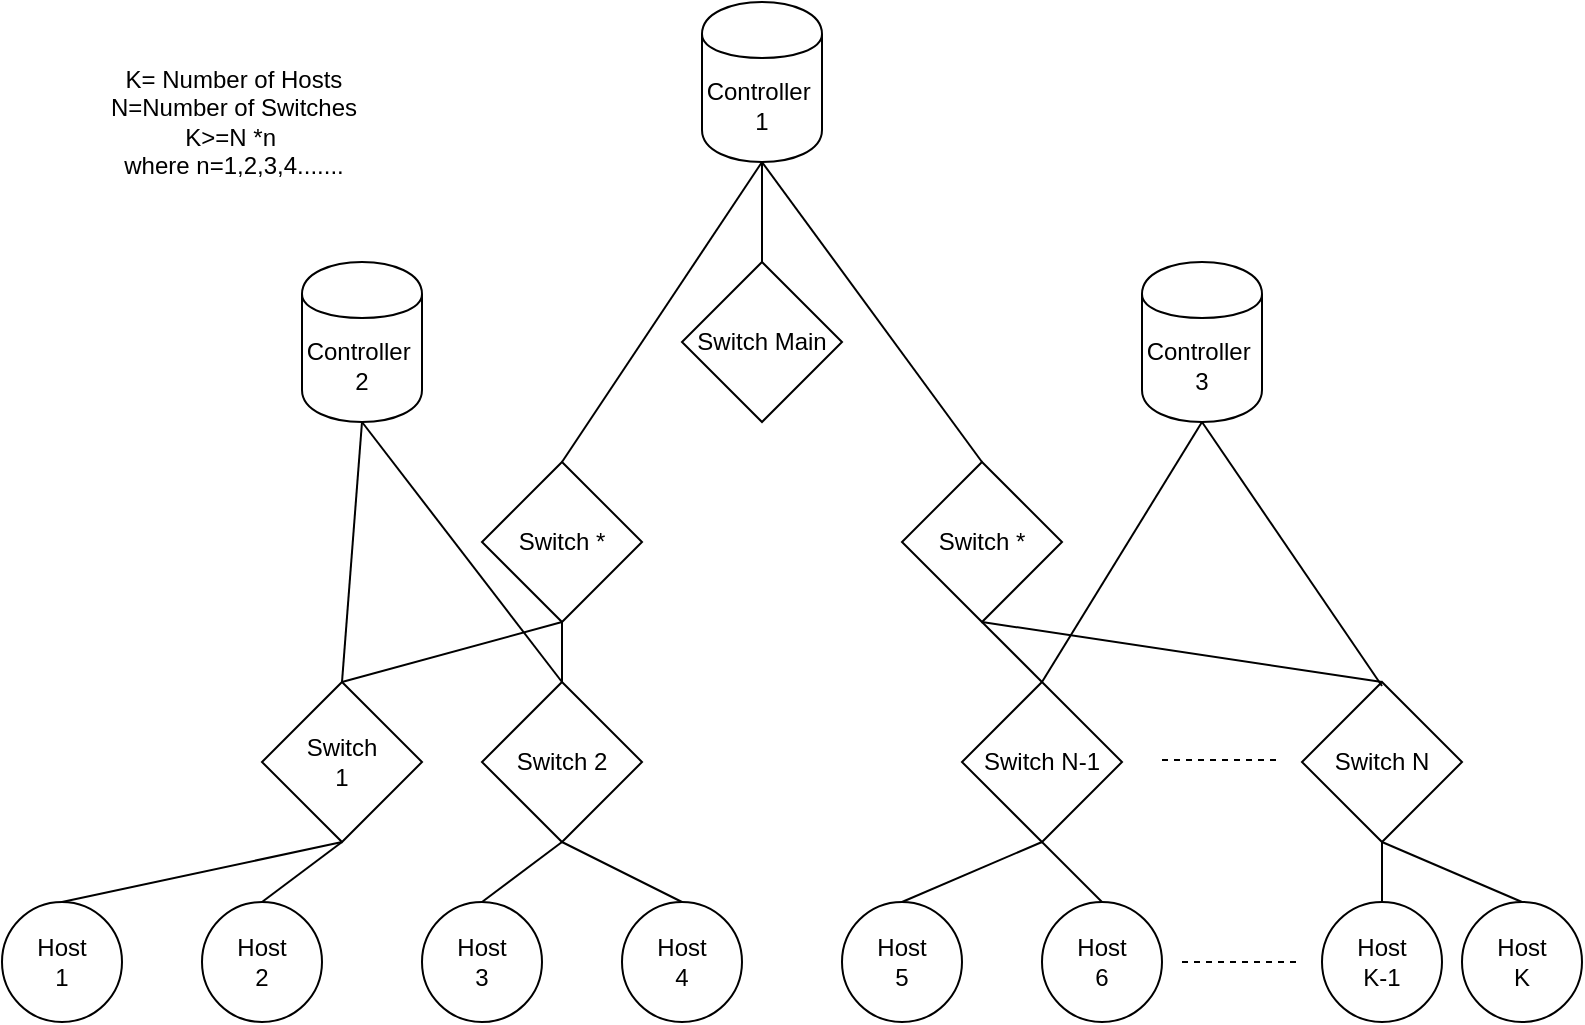 <mxfile version="10.4.2" type="github"><diagram id="NNOJ3hSxrd4yltF6acg6" name="Page-1"><mxGraphModel dx="1331" dy="779" grid="1" gridSize="10" guides="1" tooltips="1" connect="1" arrows="1" fold="1" page="1" pageScale="1" pageWidth="850" pageHeight="1100" math="0" shadow="0"><root><mxCell id="0"/><mxCell id="1" parent="0"/><mxCell id="9kCrUfjhW8bWxMYNe0P5-1" value="Controller&amp;nbsp;&lt;br&gt;1&lt;br&gt;" style="shape=cylinder;whiteSpace=wrap;html=1;boundedLbl=1;backgroundOutline=1;" vertex="1" parent="1"><mxGeometry x="380" y="30" width="60" height="80" as="geometry"/></mxCell><mxCell id="9kCrUfjhW8bWxMYNe0P5-2" value="Controller&amp;nbsp;&lt;br&gt;2&lt;br&gt;" style="shape=cylinder;whiteSpace=wrap;html=1;boundedLbl=1;backgroundOutline=1;" vertex="1" parent="1"><mxGeometry x="180" y="160" width="60" height="80" as="geometry"/></mxCell><mxCell id="9kCrUfjhW8bWxMYNe0P5-3" value="Controller&amp;nbsp;&lt;br&gt;3&lt;br&gt;" style="shape=cylinder;whiteSpace=wrap;html=1;boundedLbl=1;backgroundOutline=1;" vertex="1" parent="1"><mxGeometry x="600" y="160" width="60" height="80" as="geometry"/></mxCell><mxCell id="9kCrUfjhW8bWxMYNe0P5-4" value="Switch Main" style="rhombus;whiteSpace=wrap;html=1;" vertex="1" parent="1"><mxGeometry x="370" y="160" width="80" height="80" as="geometry"/></mxCell><mxCell id="9kCrUfjhW8bWxMYNe0P5-5" value="Switch *" style="rhombus;whiteSpace=wrap;html=1;" vertex="1" parent="1"><mxGeometry x="270" y="260" width="80" height="80" as="geometry"/></mxCell><mxCell id="9kCrUfjhW8bWxMYNe0P5-6" value="Switch *" style="rhombus;whiteSpace=wrap;html=1;" vertex="1" parent="1"><mxGeometry x="480" y="260" width="80" height="80" as="geometry"/></mxCell><mxCell id="9kCrUfjhW8bWxMYNe0P5-7" value="Switch&lt;br&gt;1&lt;br&gt;" style="rhombus;whiteSpace=wrap;html=1;" vertex="1" parent="1"><mxGeometry x="160" y="370" width="80" height="80" as="geometry"/></mxCell><mxCell id="9kCrUfjhW8bWxMYNe0P5-8" value="Switch 2" style="rhombus;whiteSpace=wrap;html=1;" vertex="1" parent="1"><mxGeometry x="270" y="370" width="80" height="80" as="geometry"/></mxCell><mxCell id="9kCrUfjhW8bWxMYNe0P5-9" value="Switch N-1" style="rhombus;whiteSpace=wrap;html=1;" vertex="1" parent="1"><mxGeometry x="510" y="370" width="80" height="80" as="geometry"/></mxCell><mxCell id="9kCrUfjhW8bWxMYNe0P5-11" value="Switch N" style="rhombus;whiteSpace=wrap;html=1;" vertex="1" parent="1"><mxGeometry x="680" y="370" width="80" height="80" as="geometry"/></mxCell><mxCell id="9kCrUfjhW8bWxMYNe0P5-15" value="" style="endArrow=none;dashed=1;html=1;" edge="1" parent="1"><mxGeometry width="50" height="50" relative="1" as="geometry"><mxPoint x="610" y="409" as="sourcePoint"/><mxPoint x="670" y="409" as="targetPoint"/></mxGeometry></mxCell><mxCell id="9kCrUfjhW8bWxMYNe0P5-16" value="Host&lt;br&gt;1&lt;br&gt;" style="ellipse;whiteSpace=wrap;html=1;aspect=fixed;" vertex="1" parent="1"><mxGeometry x="30" y="480" width="60" height="60" as="geometry"/></mxCell><mxCell id="9kCrUfjhW8bWxMYNe0P5-17" value="Host&lt;br&gt;2&lt;br&gt;" style="ellipse;whiteSpace=wrap;html=1;aspect=fixed;" vertex="1" parent="1"><mxGeometry x="130" y="480" width="60" height="60" as="geometry"/></mxCell><mxCell id="9kCrUfjhW8bWxMYNe0P5-18" value="Host&lt;br&gt;5&lt;br&gt;" style="ellipse;whiteSpace=wrap;html=1;aspect=fixed;" vertex="1" parent="1"><mxGeometry x="450" y="480" width="60" height="60" as="geometry"/></mxCell><mxCell id="9kCrUfjhW8bWxMYNe0P5-19" value="Host&lt;br&gt;3&lt;br&gt;" style="ellipse;whiteSpace=wrap;html=1;aspect=fixed;" vertex="1" parent="1"><mxGeometry x="240" y="480" width="60" height="60" as="geometry"/></mxCell><mxCell id="9kCrUfjhW8bWxMYNe0P5-20" value="Host&lt;br&gt;4&lt;br&gt;" style="ellipse;whiteSpace=wrap;html=1;aspect=fixed;" vertex="1" parent="1"><mxGeometry x="340" y="480" width="60" height="60" as="geometry"/></mxCell><mxCell id="9kCrUfjhW8bWxMYNe0P5-21" value="Host&lt;br&gt;6&lt;br&gt;" style="ellipse;whiteSpace=wrap;html=1;aspect=fixed;" vertex="1" parent="1"><mxGeometry x="550" y="480" width="60" height="60" as="geometry"/></mxCell><mxCell id="9kCrUfjhW8bWxMYNe0P5-24" value="" style="endArrow=none;html=1;entryX=0.5;entryY=1;entryDx=0;entryDy=0;exitX=0.5;exitY=0;exitDx=0;exitDy=0;" edge="1" parent="1" source="9kCrUfjhW8bWxMYNe0P5-7" target="9kCrUfjhW8bWxMYNe0P5-2"><mxGeometry width="50" height="50" relative="1" as="geometry"><mxPoint x="60" y="890" as="sourcePoint"/><mxPoint x="110" y="840" as="targetPoint"/></mxGeometry></mxCell><mxCell id="9kCrUfjhW8bWxMYNe0P5-37" value="" style="endArrow=none;html=1;entryX=0.5;entryY=1;entryDx=0;entryDy=0;exitX=0.5;exitY=0;exitDx=0;exitDy=0;" edge="1" parent="1" source="9kCrUfjhW8bWxMYNe0P5-5" target="9kCrUfjhW8bWxMYNe0P5-1"><mxGeometry width="50" height="50" relative="1" as="geometry"><mxPoint x="180" y="380" as="sourcePoint"/><mxPoint x="220" y="250" as="targetPoint"/></mxGeometry></mxCell><mxCell id="9kCrUfjhW8bWxMYNe0P5-38" value="" style="endArrow=none;html=1;exitX=0.5;exitY=0;exitDx=0;exitDy=0;" edge="1" parent="1" source="9kCrUfjhW8bWxMYNe0P5-6"><mxGeometry width="50" height="50" relative="1" as="geometry"><mxPoint x="320" y="270" as="sourcePoint"/><mxPoint x="410" y="110" as="targetPoint"/></mxGeometry></mxCell><mxCell id="9kCrUfjhW8bWxMYNe0P5-39" value="" style="endArrow=none;html=1;exitX=0.5;exitY=0;exitDx=0;exitDy=0;" edge="1" parent="1" source="9kCrUfjhW8bWxMYNe0P5-4"><mxGeometry width="50" height="50" relative="1" as="geometry"><mxPoint x="530" y="270" as="sourcePoint"/><mxPoint x="410" y="110" as="targetPoint"/></mxGeometry></mxCell><mxCell id="9kCrUfjhW8bWxMYNe0P5-40" value="" style="endArrow=none;html=1;entryX=0.5;entryY=1;entryDx=0;entryDy=0;exitX=0.5;exitY=0;exitDx=0;exitDy=0;" edge="1" parent="1" source="9kCrUfjhW8bWxMYNe0P5-8" target="9kCrUfjhW8bWxMYNe0P5-2"><mxGeometry width="50" height="50" relative="1" as="geometry"><mxPoint x="180" y="380" as="sourcePoint"/><mxPoint x="220" y="250" as="targetPoint"/></mxGeometry></mxCell><mxCell id="9kCrUfjhW8bWxMYNe0P5-42" value="" style="endArrow=none;html=1;entryX=0.5;entryY=1;entryDx=0;entryDy=0;exitX=0.5;exitY=0;exitDx=0;exitDy=0;" edge="1" parent="1" source="9kCrUfjhW8bWxMYNe0P5-9" target="9kCrUfjhW8bWxMYNe0P5-3"><mxGeometry width="50" height="50" relative="1" as="geometry"><mxPoint x="180" y="380" as="sourcePoint"/><mxPoint x="220" y="250" as="targetPoint"/></mxGeometry></mxCell><mxCell id="9kCrUfjhW8bWxMYNe0P5-43" value="" style="endArrow=none;html=1;" edge="1" parent="1"><mxGeometry width="50" height="50" relative="1" as="geometry"><mxPoint x="720" y="372" as="sourcePoint"/><mxPoint x="630" y="240" as="targetPoint"/></mxGeometry></mxCell><mxCell id="9kCrUfjhW8bWxMYNe0P5-44" value="" style="endArrow=none;html=1;entryX=0.5;entryY=1;entryDx=0;entryDy=0;exitX=0.5;exitY=0;exitDx=0;exitDy=0;" edge="1" parent="1" source="9kCrUfjhW8bWxMYNe0P5-7" target="9kCrUfjhW8bWxMYNe0P5-5"><mxGeometry width="50" height="50" relative="1" as="geometry"><mxPoint x="170" y="370" as="sourcePoint"/><mxPoint x="220" y="250" as="targetPoint"/></mxGeometry></mxCell><mxCell id="9kCrUfjhW8bWxMYNe0P5-45" value="" style="endArrow=none;html=1;exitX=0.5;exitY=0;exitDx=0;exitDy=0;" edge="1" parent="1" source="9kCrUfjhW8bWxMYNe0P5-8"><mxGeometry width="50" height="50" relative="1" as="geometry"><mxPoint x="180" y="380" as="sourcePoint"/><mxPoint x="310" y="340" as="targetPoint"/></mxGeometry></mxCell><mxCell id="9kCrUfjhW8bWxMYNe0P5-46" value="" style="endArrow=none;html=1;entryX=0.5;entryY=1;entryDx=0;entryDy=0;exitX=0.5;exitY=0;exitDx=0;exitDy=0;" edge="1" parent="1" source="9kCrUfjhW8bWxMYNe0P5-9" target="9kCrUfjhW8bWxMYNe0P5-6"><mxGeometry width="50" height="50" relative="1" as="geometry"><mxPoint x="520" y="370" as="sourcePoint"/><mxPoint x="80" y="560" as="targetPoint"/></mxGeometry></mxCell><mxCell id="9kCrUfjhW8bWxMYNe0P5-47" value="" style="endArrow=none;html=1;exitX=0.5;exitY=0;exitDx=0;exitDy=0;" edge="1" parent="1" source="9kCrUfjhW8bWxMYNe0P5-11"><mxGeometry width="50" height="50" relative="1" as="geometry"><mxPoint x="530" y="380" as="sourcePoint"/><mxPoint x="520" y="340" as="targetPoint"/></mxGeometry></mxCell><mxCell id="9kCrUfjhW8bWxMYNe0P5-48" value="" style="endArrow=none;html=1;entryX=0.5;entryY=1;entryDx=0;entryDy=0;exitX=0.5;exitY=0;exitDx=0;exitDy=0;" edge="1" parent="1" source="9kCrUfjhW8bWxMYNe0P5-16" target="9kCrUfjhW8bWxMYNe0P5-7"><mxGeometry width="50" height="50" relative="1" as="geometry"><mxPoint x="210" y="380" as="sourcePoint"/><mxPoint x="320" y="350" as="targetPoint"/></mxGeometry></mxCell><mxCell id="9kCrUfjhW8bWxMYNe0P5-49" value="" style="endArrow=none;html=1;exitX=0.5;exitY=0;exitDx=0;exitDy=0;" edge="1" parent="1" source="9kCrUfjhW8bWxMYNe0P5-17"><mxGeometry width="50" height="50" relative="1" as="geometry"><mxPoint x="70" y="490" as="sourcePoint"/><mxPoint x="200" y="450" as="targetPoint"/></mxGeometry></mxCell><mxCell id="9kCrUfjhW8bWxMYNe0P5-50" value="" style="endArrow=none;html=1;exitX=0.5;exitY=0;exitDx=0;exitDy=0;entryX=0.5;entryY=1;entryDx=0;entryDy=0;" edge="1" parent="1" source="9kCrUfjhW8bWxMYNe0P5-19" target="9kCrUfjhW8bWxMYNe0P5-8"><mxGeometry width="50" height="50" relative="1" as="geometry"><mxPoint x="170" y="490" as="sourcePoint"/><mxPoint x="210" y="460" as="targetPoint"/></mxGeometry></mxCell><mxCell id="9kCrUfjhW8bWxMYNe0P5-51" value="" style="endArrow=none;html=1;exitX=0.5;exitY=0;exitDx=0;exitDy=0;" edge="1" parent="1" source="9kCrUfjhW8bWxMYNe0P5-20"><mxGeometry width="50" height="50" relative="1" as="geometry"><mxPoint x="280" y="490" as="sourcePoint"/><mxPoint x="310" y="450" as="targetPoint"/></mxGeometry></mxCell><mxCell id="9kCrUfjhW8bWxMYNe0P5-52" value="" style="endArrow=none;html=1;exitX=0.5;exitY=0;exitDx=0;exitDy=0;entryX=0.5;entryY=1;entryDx=0;entryDy=0;" edge="1" parent="1" source="9kCrUfjhW8bWxMYNe0P5-18" target="9kCrUfjhW8bWxMYNe0P5-9"><mxGeometry width="50" height="50" relative="1" as="geometry"><mxPoint x="380" y="490" as="sourcePoint"/><mxPoint x="320" y="460" as="targetPoint"/></mxGeometry></mxCell><mxCell id="9kCrUfjhW8bWxMYNe0P5-53" value="" style="endArrow=none;html=1;exitX=0.5;exitY=0;exitDx=0;exitDy=0;" edge="1" parent="1" source="9kCrUfjhW8bWxMYNe0P5-21"><mxGeometry width="50" height="50" relative="1" as="geometry"><mxPoint x="490" y="490" as="sourcePoint"/><mxPoint x="550" y="450" as="targetPoint"/></mxGeometry></mxCell><mxCell id="9kCrUfjhW8bWxMYNe0P5-54" value="Host&lt;br&gt;K-1&lt;br&gt;" style="ellipse;whiteSpace=wrap;html=1;aspect=fixed;" vertex="1" parent="1"><mxGeometry x="690" y="480" width="60" height="60" as="geometry"/></mxCell><mxCell id="9kCrUfjhW8bWxMYNe0P5-55" value="Host&lt;br&gt;K&lt;br&gt;" style="ellipse;whiteSpace=wrap;html=1;aspect=fixed;" vertex="1" parent="1"><mxGeometry x="760" y="480" width="60" height="60" as="geometry"/></mxCell><mxCell id="9kCrUfjhW8bWxMYNe0P5-57" value="" style="endArrow=none;dashed=1;html=1;" edge="1" parent="1"><mxGeometry width="50" height="50" relative="1" as="geometry"><mxPoint x="620" y="510" as="sourcePoint"/><mxPoint x="680" y="510" as="targetPoint"/></mxGeometry></mxCell><mxCell id="9kCrUfjhW8bWxMYNe0P5-59" value="" style="endArrow=none;html=1;exitX=0.5;exitY=0;exitDx=0;exitDy=0;entryX=0.5;entryY=1;entryDx=0;entryDy=0;" edge="1" parent="1" source="9kCrUfjhW8bWxMYNe0P5-54" target="9kCrUfjhW8bWxMYNe0P5-11"><mxGeometry width="50" height="50" relative="1" as="geometry"><mxPoint x="590" y="490" as="sourcePoint"/><mxPoint x="560" y="460" as="targetPoint"/></mxGeometry></mxCell><mxCell id="9kCrUfjhW8bWxMYNe0P5-60" value="" style="endArrow=none;html=1;exitX=0.5;exitY=0;exitDx=0;exitDy=0;entryX=0.5;entryY=1;entryDx=0;entryDy=0;" edge="1" parent="1" source="9kCrUfjhW8bWxMYNe0P5-55" target="9kCrUfjhW8bWxMYNe0P5-11"><mxGeometry width="50" height="50" relative="1" as="geometry"><mxPoint x="730" y="490" as="sourcePoint"/><mxPoint x="730" y="460" as="targetPoint"/></mxGeometry></mxCell><mxCell id="9kCrUfjhW8bWxMYNe0P5-61" value="K= Number of Hosts&lt;br&gt;N=Number of Switches&lt;br&gt;K&amp;gt;=N *n&amp;nbsp;&lt;br&gt;where n=1,2,3,4.......&lt;br&gt;" style="text;html=1;strokeColor=none;fillColor=none;align=center;verticalAlign=middle;whiteSpace=wrap;rounded=0;" vertex="1" parent="1"><mxGeometry x="61" y="60" width="170" height="60" as="geometry"/></mxCell></root></mxGraphModel></diagram></mxfile>